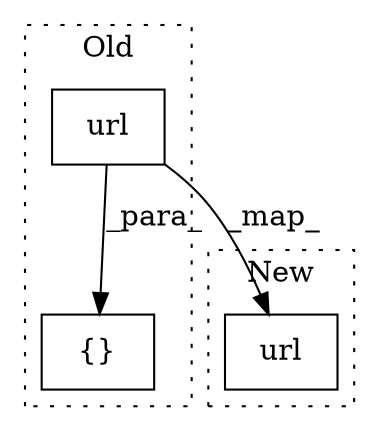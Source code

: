 digraph G {
subgraph cluster0 {
1 [label="url" a="32" s="3566,3592" l="4,1" shape="box"];
3 [label="{}" a="4" s="3565,3593" l="1,1" shape="box"];
label = "Old";
style="dotted";
}
subgraph cluster1 {
2 [label="url" a="32" s="3589,3615" l="4,1" shape="box"];
label = "New";
style="dotted";
}
1 -> 2 [label="_map_"];
1 -> 3 [label="_para_"];
}